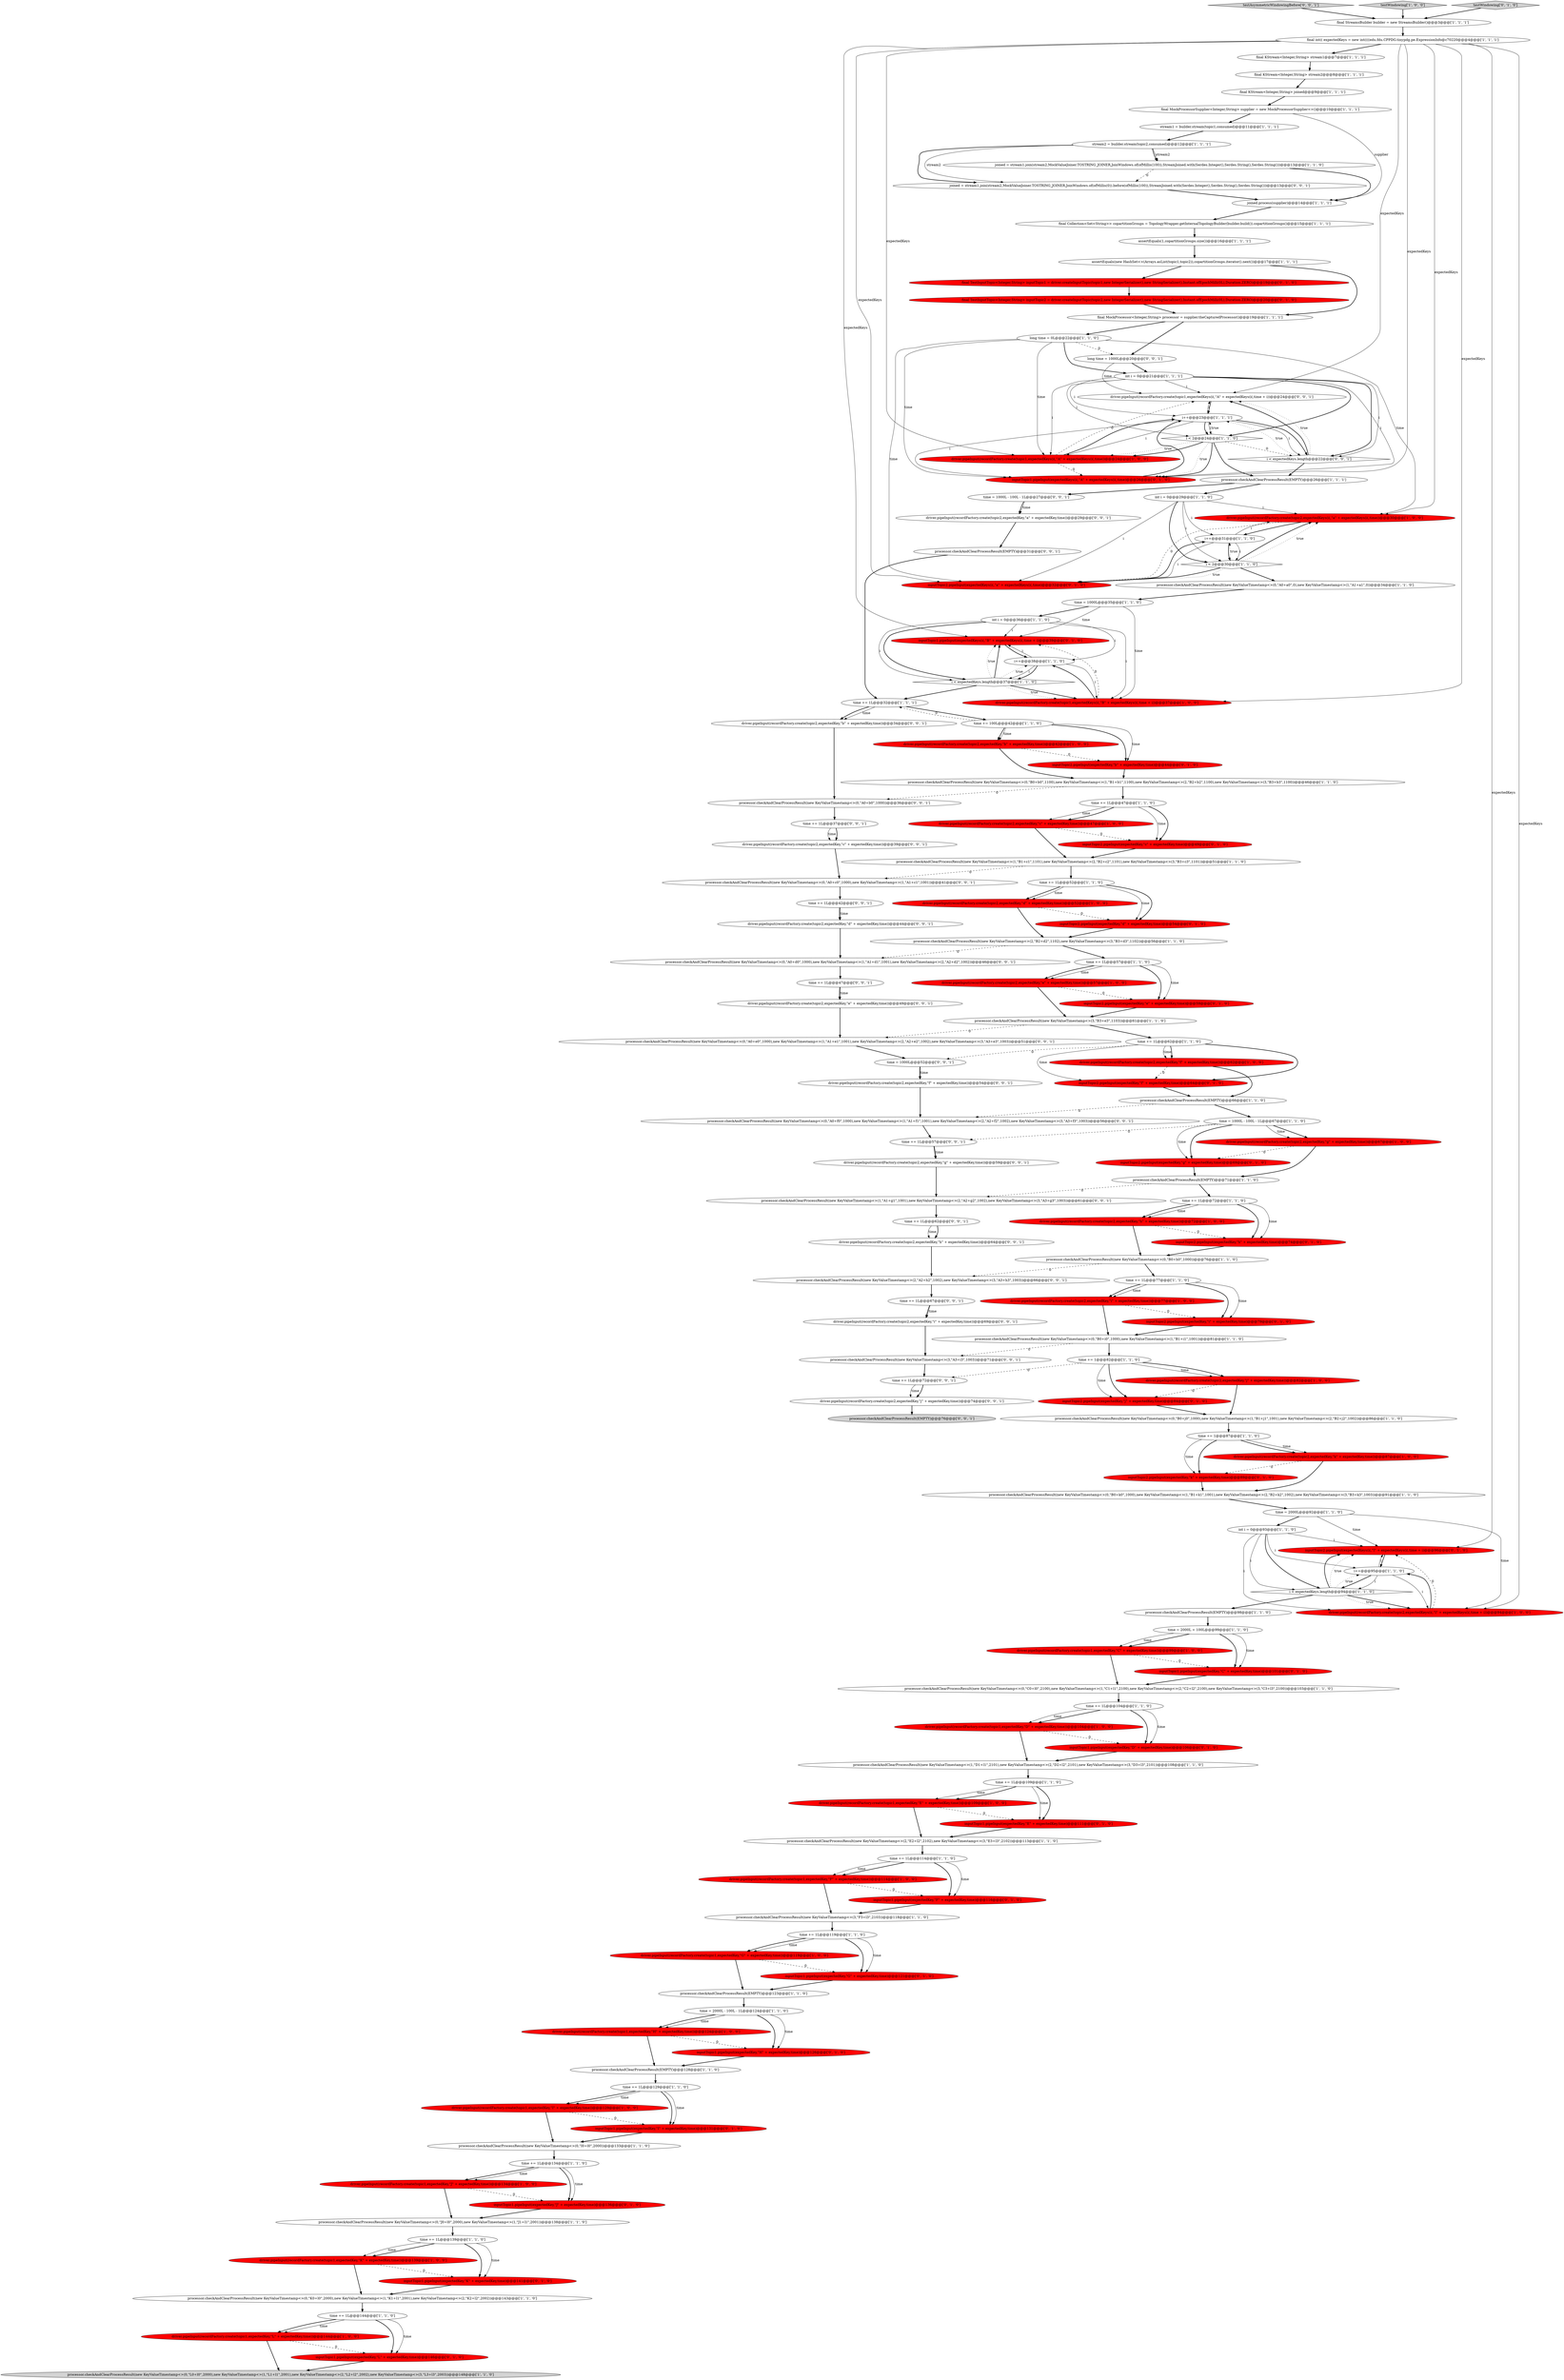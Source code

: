 digraph {
148 [style = filled, label = "processor.checkAndClearProcessResult(new KeyValueTimestamp<>(0,\"A0+e0\",1000),new KeyValueTimestamp<>(1,\"A1+e1\",1001),new KeyValueTimestamp<>(2,\"A2+e2\",1002),new KeyValueTimestamp<>(3,\"A3+e3\",1003))@@@51@@@['0', '0', '1']", fillcolor = white, shape = ellipse image = "AAA0AAABBB3BBB"];
50 [style = filled, label = "processor.checkAndClearProcessResult(new KeyValueTimestamp<>(0,\"C0+l0\",2100),new KeyValueTimestamp<>(1,\"C1+l1\",2100),new KeyValueTimestamp<>(2,\"C2+l2\",2100),new KeyValueTimestamp<>(3,\"C3+l3\",2100))@@@103@@@['1', '1', '0']", fillcolor = white, shape = ellipse image = "AAA0AAABBB1BBB"];
37 [style = filled, label = "driver.pipeInput(recordFactory.create(topic2,expectedKey,\"h\" + expectedKey,time))@@@72@@@['1', '0', '0']", fillcolor = red, shape = ellipse image = "AAA1AAABBB1BBB"];
54 [style = filled, label = "time = 2000L@@@92@@@['1', '1', '0']", fillcolor = white, shape = ellipse image = "AAA0AAABBB1BBB"];
91 [style = filled, label = "time += 1@@@82@@@['1', '1', '0']", fillcolor = white, shape = ellipse image = "AAA0AAABBB1BBB"];
138 [style = filled, label = "driver.pipeInput(recordFactory.create(topic2,expectedKey,\"j\" + expectedKey,time))@@@74@@@['0', '0', '1']", fillcolor = white, shape = ellipse image = "AAA0AAABBB3BBB"];
78 [style = filled, label = "time += 1L@@@104@@@['1', '1', '0']", fillcolor = white, shape = ellipse image = "AAA0AAABBB1BBB"];
81 [style = filled, label = "processor.checkAndClearProcessResult(new KeyValueTimestamp<>(2,\"B2+d2\",1102),new KeyValueTimestamp<>(3,\"B3+d3\",1102))@@@56@@@['1', '1', '0']", fillcolor = white, shape = ellipse image = "AAA0AAABBB1BBB"];
67 [style = filled, label = "driver.pipeInput(recordFactory.create(topic2,expectedKey,\"e\" + expectedKey,time))@@@57@@@['1', '0', '0']", fillcolor = red, shape = ellipse image = "AAA1AAABBB1BBB"];
61 [style = filled, label = "processor.checkAndClearProcessResult(new KeyValueTimestamp<>(0,\"J0+l0\",2000),new KeyValueTimestamp<>(1,\"J1+l1\",2001))@@@138@@@['1', '1', '0']", fillcolor = white, shape = ellipse image = "AAA0AAABBB1BBB"];
62 [style = filled, label = "assertEquals(1,copartitionGroups.size())@@@16@@@['1', '1', '1']", fillcolor = white, shape = ellipse image = "AAA0AAABBB1BBB"];
69 [style = filled, label = "driver.pipeInput(recordFactory.create(topic2,expectedKey,\"i\" + expectedKey,time))@@@77@@@['1', '0', '0']", fillcolor = red, shape = ellipse image = "AAA1AAABBB1BBB"];
8 [style = filled, label = "time += 1L@@@139@@@['1', '1', '0']", fillcolor = white, shape = ellipse image = "AAA0AAABBB1BBB"];
25 [style = filled, label = "int i = 0@@@29@@@['1', '1', '0']", fillcolor = white, shape = ellipse image = "AAA0AAABBB1BBB"];
13 [style = filled, label = "driver.pipeInput(recordFactory.create(topic2,expectedKeys(i(,\"a\" + expectedKeys(i(,time))@@@30@@@['1', '0', '0']", fillcolor = red, shape = ellipse image = "AAA1AAABBB1BBB"];
140 [style = filled, label = "processor.checkAndClearProcessResult(new KeyValueTimestamp<>(0,\"A0+b0\",1000))@@@36@@@['0', '0', '1']", fillcolor = white, shape = ellipse image = "AAA0AAABBB3BBB"];
123 [style = filled, label = "inputTopic1.pipeInput(expectedKey,\"E\" + expectedKey,time)@@@111@@@['0', '1', '0']", fillcolor = red, shape = ellipse image = "AAA1AAABBB2BBB"];
94 [style = filled, label = "processor.checkAndClearProcessResult(EMPTY)@@@123@@@['1', '1', '0']", fillcolor = white, shape = ellipse image = "AAA0AAABBB1BBB"];
86 [style = filled, label = "processor.checkAndClearProcessResult(new KeyValueTimestamp<>(2,\"E2+l2\",2102),new KeyValueTimestamp<>(3,\"E3+l3\",2102))@@@113@@@['1', '1', '0']", fillcolor = white, shape = ellipse image = "AAA0AAABBB1BBB"];
12 [style = filled, label = "processor.checkAndClearProcessResult(new KeyValueTimestamp<>(0,\"L0+l0\",2000),new KeyValueTimestamp<>(1,\"L1+l1\",2001),new KeyValueTimestamp<>(2,\"L2+l2\",2002),new KeyValueTimestamp<>(3,\"L3+l3\",2003))@@@148@@@['1', '1', '0']", fillcolor = lightgray, shape = ellipse image = "AAA0AAABBB1BBB"];
15 [style = filled, label = "final MockProcessorSupplier<Integer,String> supplier = new MockProcessorSupplier<>()@@@10@@@['1', '1', '1']", fillcolor = white, shape = ellipse image = "AAA0AAABBB1BBB"];
73 [style = filled, label = "final MockProcessor<Integer,String> processor = supplier.theCapturedProcessor()@@@19@@@['1', '1', '1']", fillcolor = white, shape = ellipse image = "AAA0AAABBB1BBB"];
39 [style = filled, label = "driver.pipeInput(recordFactory.create(topic1,expectedKey,\"K\" + expectedKey,time))@@@139@@@['1', '0', '0']", fillcolor = red, shape = ellipse image = "AAA1AAABBB1BBB"];
158 [style = filled, label = "processor.checkAndClearProcessResult(EMPTY)@@@31@@@['0', '0', '1']", fillcolor = white, shape = ellipse image = "AAA0AAABBB3BBB"];
139 [style = filled, label = "testAsymmetricWindowingBefore['0', '0', '1']", fillcolor = lightgray, shape = diamond image = "AAA0AAABBB3BBB"];
0 [style = filled, label = "driver.pipeInput(recordFactory.create(topic1,expectedKey,\"L\" + expectedKey,time))@@@144@@@['1', '0', '0']", fillcolor = red, shape = ellipse image = "AAA1AAABBB1BBB"];
147 [style = filled, label = "processor.checkAndClearProcessResult(new KeyValueTimestamp<>(1,\"A1+g1\",1001),new KeyValueTimestamp<>(2,\"A2+g2\",1002),new KeyValueTimestamp<>(3,\"A3+g3\",1003))@@@61@@@['0', '0', '1']", fillcolor = white, shape = ellipse image = "AAA0AAABBB3BBB"];
28 [style = filled, label = "i++@@@31@@@['1', '1', '0']", fillcolor = white, shape = ellipse image = "AAA0AAABBB1BBB"];
105 [style = filled, label = "inputTopic2.pipeInput(expectedKey,\"b\" + expectedKey,time)@@@44@@@['0', '1', '0']", fillcolor = red, shape = ellipse image = "AAA1AAABBB2BBB"];
112 [style = filled, label = "inputTopic2.pipeInput(expectedKey,\"j\" + expectedKey,time)@@@84@@@['0', '1', '0']", fillcolor = red, shape = ellipse image = "AAA1AAABBB2BBB"];
129 [style = filled, label = "driver.pipeInput(recordFactory.create(topic1,expectedKeys(i(,\"A\" + expectedKeys(i(,time + i))@@@24@@@['0', '0', '1']", fillcolor = white, shape = ellipse image = "AAA0AAABBB3BBB"];
145 [style = filled, label = "processor.checkAndClearProcessResult(new KeyValueTimestamp<>(0,\"A0+d0\",1000),new KeyValueTimestamp<>(1,\"A1+d1\",1001),new KeyValueTimestamp<>(2,\"A2+d2\",1002))@@@46@@@['0', '0', '1']", fillcolor = white, shape = ellipse image = "AAA0AAABBB3BBB"];
71 [style = filled, label = "time += 1L@@@129@@@['1', '1', '0']", fillcolor = white, shape = ellipse image = "AAA0AAABBB1BBB"];
10 [style = filled, label = "driver.pipeInput(recordFactory.create(topic1,expectedKey,\"E\" + expectedKey,time))@@@109@@@['1', '0', '0']", fillcolor = red, shape = ellipse image = "AAA1AAABBB1BBB"];
88 [style = filled, label = "time += 1L@@@114@@@['1', '1', '0']", fillcolor = white, shape = ellipse image = "AAA0AAABBB1BBB"];
107 [style = filled, label = "inputTopic2.pipeInput(expectedKeys(i(,\"l\" + expectedKeys(i(,time + i)@@@96@@@['0', '1', '0']", fillcolor = red, shape = ellipse image = "AAA1AAABBB2BBB"];
23 [style = filled, label = "driver.pipeInput(recordFactory.create(topic1,expectedKey,\"G\" + expectedKey,time))@@@119@@@['1', '0', '0']", fillcolor = red, shape = ellipse image = "AAA1AAABBB1BBB"];
3 [style = filled, label = "processor.checkAndClearProcessResult(new KeyValueTimestamp<>(3,\"F3+l3\",2103))@@@118@@@['1', '1', '0']", fillcolor = white, shape = ellipse image = "AAA0AAABBB1BBB"];
154 [style = filled, label = "processor.checkAndClearProcessResult(EMPTY)@@@76@@@['0', '0', '1']", fillcolor = lightgray, shape = ellipse image = "AAA0AAABBB3BBB"];
31 [style = filled, label = "processor.checkAndClearProcessResult(new KeyValueTimestamp<>(1,\"B1+c1\",1101),new KeyValueTimestamp<>(2,\"B2+c2\",1101),new KeyValueTimestamp<>(3,\"B3+c3\",1101))@@@51@@@['1', '1', '0']", fillcolor = white, shape = ellipse image = "AAA0AAABBB1BBB"];
108 [style = filled, label = "inputTopic1.pipeInput(expectedKeys(i(,\"A\" + expectedKeys(i(,time)@@@26@@@['0', '1', '0']", fillcolor = red, shape = ellipse image = "AAA1AAABBB2BBB"];
30 [style = filled, label = "driver.pipeInput(recordFactory.create(topic1,expectedKey,\"H\" + expectedKey,time))@@@124@@@['1', '0', '0']", fillcolor = red, shape = ellipse image = "AAA1AAABBB1BBB"];
117 [style = filled, label = "inputTopic2.pipeInput(expectedKey,\"e\" + expectedKey,time)@@@59@@@['0', '1', '0']", fillcolor = red, shape = ellipse image = "AAA1AAABBB2BBB"];
21 [style = filled, label = "time += 1L@@@144@@@['1', '1', '0']", fillcolor = white, shape = ellipse image = "AAA0AAABBB1BBB"];
104 [style = filled, label = "final TestInputTopic<Integer,String> inputTopic1 = driver.createInputTopic(topic1,new IntegerSerializer(),new StringSerializer(),Instant.ofEpochMilli(0L),Duration.ZERO)@@@19@@@['0', '1', '0']", fillcolor = red, shape = ellipse image = "AAA1AAABBB2BBB"];
156 [style = filled, label = "time += 1L@@@57@@@['0', '0', '1']", fillcolor = white, shape = ellipse image = "AAA0AAABBB3BBB"];
101 [style = filled, label = "inputTopic2.pipeInput(expectedKey,\"c\" + expectedKey,time)@@@49@@@['0', '1', '0']", fillcolor = red, shape = ellipse image = "AAA1AAABBB2BBB"];
98 [style = filled, label = "inputTopic2.pipeInput(expectedKey,\"d\" + expectedKey,time)@@@54@@@['0', '1', '0']", fillcolor = red, shape = ellipse image = "AAA1AAABBB2BBB"];
150 [style = filled, label = "driver.pipeInput(recordFactory.create(topic2,expectedKey,\"f\" + expectedKey,time))@@@54@@@['0', '0', '1']", fillcolor = white, shape = ellipse image = "AAA0AAABBB3BBB"];
46 [style = filled, label = "time += 1L@@@77@@@['1', '1', '0']", fillcolor = white, shape = ellipse image = "AAA0AAABBB1BBB"];
146 [style = filled, label = "i < expectedKeys.length@@@22@@@['0', '0', '1']", fillcolor = white, shape = diamond image = "AAA0AAABBB3BBB"];
42 [style = filled, label = "driver.pipeInput(recordFactory.create(topic2,expectedKey,\"f\" + expectedKey,time))@@@62@@@['1', '0', '0']", fillcolor = red, shape = ellipse image = "AAA1AAABBB1BBB"];
80 [style = filled, label = "joined = stream1.join(stream2,MockValueJoiner.TOSTRING_JOINER,JoinWindows.of(ofMillis(100)),StreamJoined.with(Serdes.Integer(),Serdes.String(),Serdes.String()))@@@13@@@['1', '1', '0']", fillcolor = white, shape = ellipse image = "AAA0AAABBB1BBB"];
92 [style = filled, label = "time += 1L@@@119@@@['1', '1', '0']", fillcolor = white, shape = ellipse image = "AAA0AAABBB1BBB"];
155 [style = filled, label = "driver.pipeInput(recordFactory.create(topic2,expectedKey,\"d\" + expectedKey,time))@@@44@@@['0', '0', '1']", fillcolor = white, shape = ellipse image = "AAA0AAABBB3BBB"];
48 [style = filled, label = "driver.pipeInput(recordFactory.create(topic1,expectedKey,\"F\" + expectedKey,time))@@@114@@@['1', '0', '0']", fillcolor = red, shape = ellipse image = "AAA1AAABBB1BBB"];
20 [style = filled, label = "processor.checkAndClearProcessResult(EMPTY)@@@26@@@['1', '1', '1']", fillcolor = white, shape = ellipse image = "AAA0AAABBB1BBB"];
41 [style = filled, label = "stream2 = builder.stream(topic2,consumed)@@@12@@@['1', '1', '1']", fillcolor = white, shape = ellipse image = "AAA0AAABBB1BBB"];
113 [style = filled, label = "inputTopic2.pipeInput(expectedKeys(i(,\"a\" + expectedKeys(i(,time)@@@32@@@['0', '1', '0']", fillcolor = red, shape = ellipse image = "AAA1AAABBB2BBB"];
84 [style = filled, label = "time += 1L@@@109@@@['1', '1', '0']", fillcolor = white, shape = ellipse image = "AAA0AAABBB1BBB"];
59 [style = filled, label = "testWindowing['1', '0', '0']", fillcolor = lightgray, shape = diamond image = "AAA0AAABBB1BBB"];
74 [style = filled, label = "driver.pipeInput(recordFactory.create(topic1,expectedKeys(i(,\"A\" + expectedKeys(i(,time))@@@24@@@['1', '0', '0']", fillcolor = red, shape = ellipse image = "AAA1AAABBB1BBB"];
77 [style = filled, label = "processor.checkAndClearProcessResult(new KeyValueTimestamp<>(0,\"B0+b0\",1100),new KeyValueTimestamp<>(1,\"B1+b1\",1100),new KeyValueTimestamp<>(2,\"B2+b2\",1100),new KeyValueTimestamp<>(3,\"B3+b3\",1100))@@@46@@@['1', '1', '0']", fillcolor = white, shape = ellipse image = "AAA0AAABBB1BBB"];
128 [style = filled, label = "time = 1000L@@@52@@@['0', '0', '1']", fillcolor = white, shape = ellipse image = "AAA0AAABBB3BBB"];
43 [style = filled, label = "processor.checkAndClearProcessResult(new KeyValueTimestamp<>(0,\"B0+h0\",1000))@@@76@@@['1', '1', '0']", fillcolor = white, shape = ellipse image = "AAA0AAABBB1BBB"];
103 [style = filled, label = "inputTopic2.pipeInput(expectedKey,\"h\" + expectedKey,time)@@@74@@@['0', '1', '0']", fillcolor = red, shape = ellipse image = "AAA1AAABBB2BBB"];
27 [style = filled, label = "int i = 0@@@21@@@['1', '1', '1']", fillcolor = white, shape = ellipse image = "AAA0AAABBB1BBB"];
151 [style = filled, label = "driver.pipeInput(recordFactory.create(topic2,expectedKey,\"h\" + expectedKey,time))@@@64@@@['0', '0', '1']", fillcolor = white, shape = ellipse image = "AAA0AAABBB3BBB"];
90 [style = filled, label = "int i = 0@@@36@@@['1', '1', '0']", fillcolor = white, shape = ellipse image = "AAA0AAABBB1BBB"];
72 [style = filled, label = "driver.pipeInput(recordFactory.create(topic1,expectedKey,\"C\" + expectedKey,time))@@@99@@@['1', '0', '0']", fillcolor = red, shape = ellipse image = "AAA1AAABBB1BBB"];
96 [style = filled, label = "final Collection<Set<String>> copartitionGroups = TopologyWrapper.getInternalTopologyBuilder(builder.build()).copartitionGroups()@@@15@@@['1', '1', '1']", fillcolor = white, shape = ellipse image = "AAA0AAABBB1BBB"];
119 [style = filled, label = "inputTopic1.pipeInput(expectedKey,\"I\" + expectedKey,time)@@@131@@@['0', '1', '0']", fillcolor = red, shape = ellipse image = "AAA1AAABBB2BBB"];
40 [style = filled, label = "assertEquals(new HashSet<>(Arrays.asList(topic1,topic2)),copartitionGroups.iterator().next())@@@17@@@['1', '1', '1']", fillcolor = white, shape = ellipse image = "AAA0AAABBB1BBB"];
76 [style = filled, label = "time += 100L@@@42@@@['1', '1', '0']", fillcolor = white, shape = ellipse image = "AAA0AAABBB1BBB"];
85 [style = filled, label = "driver.pipeInput(recordFactory.create(topic1,expectedKey,\"I\" + expectedKey,time))@@@129@@@['1', '0', '0']", fillcolor = red, shape = ellipse image = "AAA1AAABBB1BBB"];
127 [style = filled, label = "processor.checkAndClearProcessResult(new KeyValueTimestamp<>(0,\"A0+c0\",1000),new KeyValueTimestamp<>(1,\"A1+c1\",1001))@@@41@@@['0', '0', '1']", fillcolor = white, shape = ellipse image = "AAA0AAABBB3BBB"];
102 [style = filled, label = "inputTopic1.pipeInput(expectedKeys(i(,\"B\" + expectedKeys(i(,time + i)@@@39@@@['0', '1', '0']", fillcolor = red, shape = ellipse image = "AAA1AAABBB2BBB"];
49 [style = filled, label = "driver.pipeInput(recordFactory.create(topic2,expectedKey,\"k\" + expectedKey,time))@@@87@@@['1', '0', '0']", fillcolor = red, shape = ellipse image = "AAA1AAABBB1BBB"];
33 [style = filled, label = "time = 1000L@@@35@@@['1', '1', '0']", fillcolor = white, shape = ellipse image = "AAA0AAABBB1BBB"];
124 [style = filled, label = "testWindowing['0', '1', '0']", fillcolor = lightgray, shape = diamond image = "AAA0AAABBB2BBB"];
60 [style = filled, label = "time += 1L@@@32@@@['1', '1', '1']", fillcolor = white, shape = ellipse image = "AAA0AAABBB1BBB"];
6 [style = filled, label = "i < 2@@@24@@@['1', '1', '0']", fillcolor = white, shape = diamond image = "AAA0AAABBB1BBB"];
56 [style = filled, label = "driver.pipeInput(recordFactory.create(topic1,expectedKeys(i(,\"B\" + expectedKeys(i(,time + i))@@@37@@@['1', '0', '0']", fillcolor = red, shape = ellipse image = "AAA1AAABBB1BBB"];
58 [style = filled, label = "driver.pipeInput(recordFactory.create(topic2,expectedKey,\"c\" + expectedKey,time))@@@47@@@['1', '0', '0']", fillcolor = red, shape = ellipse image = "AAA1AAABBB1BBB"];
19 [style = filled, label = "i++@@@38@@@['1', '1', '0']", fillcolor = white, shape = ellipse image = "AAA0AAABBB1BBB"];
137 [style = filled, label = "processor.checkAndClearProcessResult(new KeyValueTimestamp<>(2,\"A2+h2\",1002),new KeyValueTimestamp<>(3,\"A3+h3\",1003))@@@66@@@['0', '0', '1']", fillcolor = white, shape = ellipse image = "AAA0AAABBB3BBB"];
29 [style = filled, label = "final KStream<Integer,String> stream1@@@7@@@['1', '1', '1']", fillcolor = white, shape = ellipse image = "AAA0AAABBB1BBB"];
97 [style = filled, label = "long time = 0L@@@22@@@['1', '1', '0']", fillcolor = white, shape = ellipse image = "AAA0AAABBB1BBB"];
75 [style = filled, label = "i < expectedKeys.length@@@94@@@['1', '1', '0']", fillcolor = white, shape = diamond image = "AAA0AAABBB1BBB"];
142 [style = filled, label = "time += 1L@@@42@@@['0', '0', '1']", fillcolor = white, shape = ellipse image = "AAA0AAABBB3BBB"];
64 [style = filled, label = "joined.process(supplier)@@@14@@@['1', '1', '1']", fillcolor = white, shape = ellipse image = "AAA0AAABBB1BBB"];
130 [style = filled, label = "time = 1000L - 100L - 1L@@@27@@@['0', '0', '1']", fillcolor = white, shape = ellipse image = "AAA0AAABBB3BBB"];
35 [style = filled, label = "time += 1L@@@52@@@['1', '1', '0']", fillcolor = white, shape = ellipse image = "AAA0AAABBB1BBB"];
121 [style = filled, label = "inputTopic2.pipeInput(expectedKey,\"i\" + expectedKey,time)@@@79@@@['0', '1', '0']", fillcolor = red, shape = ellipse image = "AAA1AAABBB2BBB"];
57 [style = filled, label = "processor.checkAndClearProcessResult(EMPTY)@@@98@@@['1', '1', '0']", fillcolor = white, shape = ellipse image = "AAA0AAABBB1BBB"];
99 [style = filled, label = "final TestInputTopic<Integer,String> inputTopic2 = driver.createInputTopic(topic2,new IntegerSerializer(),new StringSerializer(),Instant.ofEpochMilli(0L),Duration.ZERO)@@@20@@@['0', '1', '0']", fillcolor = red, shape = ellipse image = "AAA1AAABBB2BBB"];
14 [style = filled, label = "processor.checkAndClearProcessResult(new KeyValueTimestamp<>(0,\"B0+i0\",1000),new KeyValueTimestamp<>(1,\"B1+i1\",1001))@@@81@@@['1', '1', '0']", fillcolor = white, shape = ellipse image = "AAA0AAABBB1BBB"];
126 [style = filled, label = "driver.pipeInput(recordFactory.create(topic2,expectedKey,\"c\" + expectedKey,time))@@@39@@@['0', '0', '1']", fillcolor = white, shape = ellipse image = "AAA0AAABBB3BBB"];
89 [style = filled, label = "final KStream<Integer,String> joined@@@9@@@['1', '1', '1']", fillcolor = white, shape = ellipse image = "AAA0AAABBB1BBB"];
16 [style = filled, label = "driver.pipeInput(recordFactory.create(topic1,expectedKey,\"D\" + expectedKey,time))@@@104@@@['1', '0', '0']", fillcolor = red, shape = ellipse image = "AAA1AAABBB1BBB"];
18 [style = filled, label = "processor.checkAndClearProcessResult(new KeyValueTimestamp<>(0,\"B0+k0\",1000),new KeyValueTimestamp<>(1,\"B1+k1\",1001),new KeyValueTimestamp<>(2,\"B2+k2\",1002),new KeyValueTimestamp<>(3,\"B3+k3\",1003))@@@91@@@['1', '1', '0']", fillcolor = white, shape = ellipse image = "AAA0AAABBB1BBB"];
135 [style = filled, label = "time += 1L@@@62@@@['0', '0', '1']", fillcolor = white, shape = ellipse image = "AAA0AAABBB3BBB"];
157 [style = filled, label = "processor.checkAndClearProcessResult(new KeyValueTimestamp<>(3,\"A3+i3\",1003))@@@71@@@['0', '0', '1']", fillcolor = white, shape = ellipse image = "AAA0AAABBB3BBB"];
134 [style = filled, label = "time += 1L@@@72@@@['0', '0', '1']", fillcolor = white, shape = ellipse image = "AAA0AAABBB3BBB"];
34 [style = filled, label = "int i = 0@@@93@@@['1', '1', '0']", fillcolor = white, shape = ellipse image = "AAA0AAABBB1BBB"];
47 [style = filled, label = "time = 2000L - 100L - 1L@@@124@@@['1', '1', '0']", fillcolor = white, shape = ellipse image = "AAA0AAABBB1BBB"];
53 [style = filled, label = "stream1 = builder.stream(topic1,consumed)@@@11@@@['1', '1', '1']", fillcolor = white, shape = ellipse image = "AAA0AAABBB1BBB"];
36 [style = filled, label = "time = 1000L - 100L - 1L@@@67@@@['1', '1', '0']", fillcolor = white, shape = ellipse image = "AAA0AAABBB1BBB"];
11 [style = filled, label = "processor.checkAndClearProcessResult(new KeyValueTimestamp<>(0,\"K0+l0\",2000),new KeyValueTimestamp<>(1,\"K1+l1\",2001),new KeyValueTimestamp<>(2,\"K2+l2\",2002))@@@143@@@['1', '1', '0']", fillcolor = white, shape = ellipse image = "AAA0AAABBB1BBB"];
2 [style = filled, label = "final KStream<Integer,String> stream2@@@8@@@['1', '1', '1']", fillcolor = white, shape = ellipse image = "AAA0AAABBB1BBB"];
32 [style = filled, label = "processor.checkAndClearProcessResult(EMPTY)@@@71@@@['1', '1', '0']", fillcolor = white, shape = ellipse image = "AAA0AAABBB1BBB"];
118 [style = filled, label = "inputTopic2.pipeInput(expectedKey,\"g\" + expectedKey,time)@@@69@@@['0', '1', '0']", fillcolor = red, shape = ellipse image = "AAA1AAABBB2BBB"];
133 [style = filled, label = "long time = 1000L@@@20@@@['0', '0', '1']", fillcolor = white, shape = ellipse image = "AAA0AAABBB3BBB"];
114 [style = filled, label = "inputTopic1.pipeInput(expectedKey,\"H\" + expectedKey,time)@@@126@@@['0', '1', '0']", fillcolor = red, shape = ellipse image = "AAA1AAABBB2BBB"];
44 [style = filled, label = "driver.pipeInput(recordFactory.create(topic2,expectedKey,\"b\" + expectedKey,time))@@@42@@@['1', '0', '0']", fillcolor = red, shape = ellipse image = "AAA1AAABBB1BBB"];
51 [style = filled, label = "processor.checkAndClearProcessResult(EMPTY)@@@66@@@['1', '1', '0']", fillcolor = white, shape = ellipse image = "AAA0AAABBB1BBB"];
136 [style = filled, label = "joined = stream1.join(stream2,MockValueJoiner.TOSTRING_JOINER,JoinWindows.of(ofMillis(0)).before(ofMillis(100)),StreamJoined.with(Serdes.Integer(),Serdes.String(),Serdes.String()))@@@13@@@['0', '0', '1']", fillcolor = white, shape = ellipse image = "AAA0AAABBB3BBB"];
68 [style = filled, label = "i < 2@@@30@@@['1', '1', '0']", fillcolor = white, shape = diamond image = "AAA0AAABBB1BBB"];
4 [style = filled, label = "processor.checkAndClearProcessResult(EMPTY)@@@128@@@['1', '1', '0']", fillcolor = white, shape = ellipse image = "AAA0AAABBB1BBB"];
153 [style = filled, label = "time += 1L@@@37@@@['0', '0', '1']", fillcolor = white, shape = ellipse image = "AAA0AAABBB3BBB"];
120 [style = filled, label = "inputTopic1.pipeInput(expectedKey,\"F\" + expectedKey,time)@@@116@@@['0', '1', '0']", fillcolor = red, shape = ellipse image = "AAA1AAABBB2BBB"];
152 [style = filled, label = "driver.pipeInput(recordFactory.create(topic2,expectedKey,\"i\" + expectedKey,time))@@@69@@@['0', '0', '1']", fillcolor = white, shape = ellipse image = "AAA0AAABBB3BBB"];
38 [style = filled, label = "processor.checkAndClearProcessResult(new KeyValueTimestamp<>(0,\"A0+a0\",0),new KeyValueTimestamp<>(1,\"A1+a1\",0))@@@34@@@['1', '1', '0']", fillcolor = white, shape = ellipse image = "AAA0AAABBB1BBB"];
115 [style = filled, label = "inputTopic1.pipeInput(expectedKey,\"J\" + expectedKey,time)@@@136@@@['0', '1', '0']", fillcolor = red, shape = ellipse image = "AAA1AAABBB2BBB"];
116 [style = filled, label = "inputTopic1.pipeInput(expectedKey,\"C\" + expectedKey,time)@@@101@@@['0', '1', '0']", fillcolor = red, shape = ellipse image = "AAA1AAABBB2BBB"];
52 [style = filled, label = "driver.pipeInput(recordFactory.create(topic2,expectedKey,\"j\" + expectedKey,time))@@@82@@@['1', '0', '0']", fillcolor = red, shape = ellipse image = "AAA1AAABBB1BBB"];
82 [style = filled, label = "i++@@@95@@@['1', '1', '0']", fillcolor = white, shape = ellipse image = "AAA0AAABBB1BBB"];
132 [style = filled, label = "driver.pipeInput(recordFactory.create(topic2,expectedKey,\"a\" + expectedKey,time))@@@29@@@['0', '0', '1']", fillcolor = white, shape = ellipse image = "AAA0AAABBB3BBB"];
100 [style = filled, label = "inputTopic1.pipeInput(expectedKey,\"G\" + expectedKey,time)@@@121@@@['0', '1', '0']", fillcolor = red, shape = ellipse image = "AAA1AAABBB2BBB"];
26 [style = filled, label = "time += 1@@@87@@@['1', '1', '0']", fillcolor = white, shape = ellipse image = "AAA0AAABBB1BBB"];
95 [style = filled, label = "driver.pipeInput(recordFactory.create(topic2,expectedKey,\"g\" + expectedKey,time))@@@67@@@['1', '0', '0']", fillcolor = red, shape = ellipse image = "AAA1AAABBB1BBB"];
65 [style = filled, label = "time = 2000L + 100L@@@99@@@['1', '1', '0']", fillcolor = white, shape = ellipse image = "AAA0AAABBB1BBB"];
66 [style = filled, label = "time += 1L@@@134@@@['1', '1', '0']", fillcolor = white, shape = ellipse image = "AAA0AAABBB1BBB"];
106 [style = filled, label = "inputTopic1.pipeInput(expectedKey,\"K\" + expectedKey,time)@@@141@@@['0', '1', '0']", fillcolor = red, shape = ellipse image = "AAA1AAABBB2BBB"];
125 [style = filled, label = "driver.pipeInput(recordFactory.create(topic2,expectedKey,\"b\" + expectedKey,time))@@@34@@@['0', '0', '1']", fillcolor = white, shape = ellipse image = "AAA0AAABBB3BBB"];
22 [style = filled, label = "processor.checkAndClearProcessResult(new KeyValueTimestamp<>(0,\"I0+l0\",2000))@@@133@@@['1', '1', '0']", fillcolor = white, shape = ellipse image = "AAA0AAABBB1BBB"];
122 [style = filled, label = "inputTopic1.pipeInput(expectedKey,\"D\" + expectedKey,time)@@@106@@@['0', '1', '0']", fillcolor = red, shape = ellipse image = "AAA1AAABBB2BBB"];
7 [style = filled, label = "processor.checkAndClearProcessResult(new KeyValueTimestamp<>(3,\"B3+e3\",1103))@@@61@@@['1', '1', '0']", fillcolor = white, shape = ellipse image = "AAA0AAABBB1BBB"];
109 [style = filled, label = "inputTopic2.pipeInput(expectedKey,\"k\" + expectedKey,time)@@@89@@@['0', '1', '0']", fillcolor = red, shape = ellipse image = "AAA1AAABBB2BBB"];
79 [style = filled, label = "final int(( expectedKeys = new int((((edu.fdu.CPPDG.tinypdg.pe.ExpressionInfo@c70220@@@4@@@['1', '1', '1']", fillcolor = white, shape = ellipse image = "AAA0AAABBB1BBB"];
149 [style = filled, label = "time += 1L@@@47@@@['0', '0', '1']", fillcolor = white, shape = ellipse image = "AAA0AAABBB3BBB"];
141 [style = filled, label = "driver.pipeInput(recordFactory.create(topic2,expectedKey,\"e\" + expectedKey,time))@@@49@@@['0', '0', '1']", fillcolor = white, shape = ellipse image = "AAA0AAABBB3BBB"];
83 [style = filled, label = "i++@@@23@@@['1', '1', '1']", fillcolor = white, shape = ellipse image = "AAA0AAABBB1BBB"];
70 [style = filled, label = "driver.pipeInput(recordFactory.create(topic1,expectedKey,\"J\" + expectedKey,time))@@@134@@@['1', '0', '0']", fillcolor = red, shape = ellipse image = "AAA1AAABBB1BBB"];
63 [style = filled, label = "time += 1L@@@47@@@['1', '1', '0']", fillcolor = white, shape = ellipse image = "AAA0AAABBB1BBB"];
45 [style = filled, label = "final StreamsBuilder builder = new StreamsBuilder()@@@3@@@['1', '1', '1']", fillcolor = white, shape = ellipse image = "AAA0AAABBB1BBB"];
5 [style = filled, label = "driver.pipeInput(recordFactory.create(topic2,expectedKeys(i(,\"l\" + expectedKeys(i(,time + i))@@@94@@@['1', '0', '0']", fillcolor = red, shape = ellipse image = "AAA1AAABBB1BBB"];
93 [style = filled, label = "time += 1L@@@62@@@['1', '1', '0']", fillcolor = white, shape = ellipse image = "AAA0AAABBB1BBB"];
111 [style = filled, label = "inputTopic2.pipeInput(expectedKey,\"f\" + expectedKey,time)@@@64@@@['0', '1', '0']", fillcolor = red, shape = ellipse image = "AAA1AAABBB2BBB"];
131 [style = filled, label = "time += 1L@@@67@@@['0', '0', '1']", fillcolor = white, shape = ellipse image = "AAA0AAABBB3BBB"];
24 [style = filled, label = "processor.checkAndClearProcessResult(new KeyValueTimestamp<>(0,\"B0+j0\",1000),new KeyValueTimestamp<>(1,\"B1+j1\",1001),new KeyValueTimestamp<>(2,\"B2+j2\",1002))@@@86@@@['1', '1', '0']", fillcolor = white, shape = ellipse image = "AAA0AAABBB1BBB"];
87 [style = filled, label = "time += 1L@@@57@@@['1', '1', '0']", fillcolor = white, shape = ellipse image = "AAA0AAABBB1BBB"];
1 [style = filled, label = "driver.pipeInput(recordFactory.create(topic2,expectedKey,\"d\" + expectedKey,time))@@@52@@@['1', '0', '0']", fillcolor = red, shape = ellipse image = "AAA1AAABBB1BBB"];
144 [style = filled, label = "driver.pipeInput(recordFactory.create(topic2,expectedKey,\"g\" + expectedKey,time))@@@59@@@['0', '0', '1']", fillcolor = white, shape = ellipse image = "AAA0AAABBB3BBB"];
110 [style = filled, label = "inputTopic1.pipeInput(expectedKey,\"L\" + expectedKey,time)@@@146@@@['0', '1', '0']", fillcolor = red, shape = ellipse image = "AAA1AAABBB2BBB"];
17 [style = filled, label = "time += 1L@@@72@@@['1', '1', '0']", fillcolor = white, shape = ellipse image = "AAA0AAABBB1BBB"];
143 [style = filled, label = "processor.checkAndClearProcessResult(new KeyValueTimestamp<>(0,\"A0+f0\",1000),new KeyValueTimestamp<>(1,\"A1+f1\",1001),new KeyValueTimestamp<>(2,\"A2+f2\",1002),new KeyValueTimestamp<>(3,\"A3+f3\",1003))@@@56@@@['0', '0', '1']", fillcolor = white, shape = ellipse image = "AAA0AAABBB3BBB"];
9 [style = filled, label = "processor.checkAndClearProcessResult(new KeyValueTimestamp<>(1,\"D1+l1\",2101),new KeyValueTimestamp<>(2,\"D2+l2\",2101),new KeyValueTimestamp<>(3,\"D3+l3\",2101))@@@108@@@['1', '1', '0']", fillcolor = white, shape = ellipse image = "AAA0AAABBB1BBB"];
55 [style = filled, label = "i < expectedKeys.length@@@37@@@['1', '1', '0']", fillcolor = white, shape = diamond image = "AAA0AAABBB1BBB"];
55->19 [style = dotted, label="true"];
93->111 [style = solid, label="time"];
34->82 [style = solid, label="i"];
25->113 [style = solid, label="i"];
63->58 [style = solid, label="time"];
33->90 [style = bold, label=""];
147->135 [style = bold, label=""];
92->100 [style = solid, label="time"];
110->12 [style = bold, label=""];
52->24 [style = bold, label=""];
31->35 [style = bold, label=""];
83->6 [style = bold, label=""];
6->108 [style = bold, label=""];
53->41 [style = bold, label=""];
130->132 [style = solid, label="time"];
27->146 [style = bold, label=""];
56->102 [style = dashed, label="0"];
62->40 [style = bold, label=""];
8->39 [style = bold, label=""];
67->117 [style = dashed, label="0"];
55->60 [style = bold, label=""];
84->123 [style = solid, label="time"];
65->116 [style = solid, label="time"];
137->131 [style = bold, label=""];
156->144 [style = solid, label="time"];
146->20 [style = bold, label=""];
54->107 [style = solid, label="time"];
41->136 [style = bold, label=""];
77->140 [style = dashed, label="0"];
153->126 [style = bold, label=""];
2->89 [style = bold, label=""];
121->14 [style = bold, label=""];
83->129 [style = solid, label="i"];
135->151 [style = bold, label=""];
41->80 [style = solid, label="stream2"];
27->108 [style = solid, label="i"];
27->129 [style = solid, label="i"];
97->133 [style = dashed, label="0"];
157->134 [style = bold, label=""];
32->17 [style = bold, label=""];
70->61 [style = bold, label=""];
47->114 [style = solid, label="time"];
60->125 [style = solid, label="time"];
66->70 [style = bold, label=""];
33->56 [style = solid, label="time"];
93->42 [style = solid, label="time"];
0->12 [style = bold, label=""];
11->21 [style = bold, label=""];
79->5 [style = solid, label="expectedKeys"];
46->69 [style = solid, label="time"];
47->30 [style = solid, label="time"];
77->63 [style = bold, label=""];
75->107 [style = bold, label=""];
149->141 [style = solid, label="time"];
79->13 [style = solid, label="expectedKeys"];
139->45 [style = bold, label=""];
26->49 [style = solid, label="time"];
58->101 [style = dashed, label="0"];
42->51 [style = bold, label=""];
93->42 [style = bold, label=""];
34->75 [style = solid, label="i"];
28->68 [style = solid, label="i"];
100->94 [style = bold, label=""];
132->158 [style = bold, label=""];
35->1 [style = bold, label=""];
21->0 [style = solid, label="time"];
66->115 [style = bold, label=""];
19->102 [style = solid, label="i"];
106->11 [style = bold, label=""];
54->34 [style = bold, label=""];
79->102 [style = solid, label="expectedKeys"];
146->83 [style = dotted, label="true"];
17->103 [style = solid, label="time"];
35->1 [style = solid, label="time"];
60->76 [style = bold, label=""];
145->149 [style = bold, label=""];
143->156 [style = bold, label=""];
48->120 [style = dashed, label="0"];
68->38 [style = bold, label=""];
39->11 [style = bold, label=""];
88->120 [style = solid, label="time"];
82->75 [style = solid, label="i"];
63->58 [style = bold, label=""];
141->148 [style = bold, label=""];
107->82 [style = bold, label=""];
76->44 [style = bold, label=""];
68->13 [style = bold, label=""];
18->54 [style = bold, label=""];
34->5 [style = solid, label="i"];
81->145 [style = dashed, label="0"];
89->15 [style = bold, label=""];
19->55 [style = solid, label="i"];
73->97 [style = bold, label=""];
6->108 [style = dotted, label="true"];
48->3 [style = bold, label=""];
102->19 [style = bold, label=""];
79->129 [style = solid, label="expectedKeys"];
19->55 [style = bold, label=""];
3->92 [style = bold, label=""];
84->10 [style = solid, label="time"];
68->28 [style = dotted, label="true"];
74->129 [style = dashed, label="0"];
19->56 [style = solid, label="i"];
37->43 [style = bold, label=""];
29->2 [style = bold, label=""];
41->136 [style = solid, label="stream2"];
10->123 [style = dashed, label="0"];
28->113 [style = solid, label="i"];
126->127 [style = bold, label=""];
46->121 [style = solid, label="time"];
82->75 [style = bold, label=""];
6->146 [style = dashed, label="0"];
92->23 [style = solid, label="time"];
90->56 [style = solid, label="i"];
35->98 [style = solid, label="time"];
88->48 [style = bold, label=""];
79->29 [style = bold, label=""];
128->150 [style = solid, label="time"];
152->157 [style = bold, label=""];
4->71 [style = bold, label=""];
49->109 [style = dashed, label="0"];
0->110 [style = dashed, label="0"];
125->140 [style = bold, label=""];
151->137 [style = bold, label=""];
66->115 [style = solid, label="time"];
43->46 [style = bold, label=""];
72->50 [style = bold, label=""];
42->111 [style = dashed, label="0"];
71->119 [style = bold, label=""];
44->77 [style = bold, label=""];
79->113 [style = solid, label="expectedKeys"];
75->5 [style = bold, label=""];
70->115 [style = dashed, label="0"];
20->130 [style = bold, label=""];
49->18 [style = bold, label=""];
5->107 [style = dashed, label="0"];
97->113 [style = solid, label="time"];
57->65 [style = bold, label=""];
83->146 [style = solid, label="i"];
81->87 [style = bold, label=""];
112->24 [style = bold, label=""];
113->28 [style = bold, label=""];
1->98 [style = dashed, label="0"];
90->55 [style = bold, label=""];
156->144 [style = bold, label=""];
97->13 [style = solid, label="time"];
85->22 [style = bold, label=""];
25->68 [style = bold, label=""];
36->118 [style = solid, label="time"];
45->79 [style = bold, label=""];
83->108 [style = solid, label="i"];
153->126 [style = solid, label="time"];
27->6 [style = solid, label="i"];
118->32 [style = bold, label=""];
105->77 [style = bold, label=""];
28->68 [style = bold, label=""];
91->52 [style = solid, label="time"];
63->101 [style = solid, label="time"];
8->106 [style = solid, label="time"];
27->6 [style = bold, label=""];
131->152 [style = solid, label="time"];
109->18 [style = bold, label=""];
17->37 [style = solid, label="time"];
36->118 [style = bold, label=""];
50->78 [style = bold, label=""];
36->156 [style = dashed, label="0"];
91->134 [style = dashed, label="0"];
56->19 [style = bold, label=""];
44->105 [style = dashed, label="0"];
26->109 [style = solid, label="time"];
136->64 [style = bold, label=""];
25->13 [style = solid, label="i"];
72->116 [style = dashed, label="0"];
97->108 [style = solid, label="time"];
69->14 [style = bold, label=""];
87->67 [style = solid, label="time"];
33->102 [style = solid, label="time"];
74->83 [style = bold, label=""];
104->99 [style = bold, label=""];
149->141 [style = bold, label=""];
25->68 [style = solid, label="i"];
7->93 [style = bold, label=""];
27->146 [style = solid, label="i"];
155->145 [style = bold, label=""];
26->109 [style = bold, label=""];
8->39 [style = solid, label="time"];
60->125 [style = bold, label=""];
65->116 [style = bold, label=""];
46->121 [style = bold, label=""];
71->85 [style = bold, label=""];
39->106 [style = dashed, label="0"];
97->74 [style = solid, label="time"];
31->127 [style = dashed, label="0"];
25->28 [style = solid, label="i"];
71->119 [style = solid, label="time"];
83->146 [style = bold, label=""];
21->0 [style = bold, label=""];
83->6 [style = solid, label="i"];
10->86 [style = bold, label=""];
76->44 [style = solid, label="time"];
88->48 [style = solid, label="time"];
20->25 [style = bold, label=""];
14->157 [style = dashed, label="0"];
108->83 [style = bold, label=""];
69->121 [style = dashed, label="0"];
144->147 [style = bold, label=""];
65->72 [style = bold, label=""];
68->113 [style = dotted, label="true"];
66->70 [style = solid, label="time"];
91->112 [style = solid, label="time"];
38->33 [style = bold, label=""];
117->7 [style = bold, label=""];
135->151 [style = solid, label="time"];
64->96 [style = bold, label=""];
80->64 [style = bold, label=""];
76->60 [style = dashed, label="0"];
96->62 [style = bold, label=""];
67->7 [style = bold, label=""];
98->81 [style = bold, label=""];
5->82 [style = bold, label=""];
15->53 [style = bold, label=""];
111->51 [style = bold, label=""];
27->74 [style = solid, label="i"];
133->27 [style = bold, label=""];
90->102 [style = solid, label="i"];
51->36 [style = bold, label=""];
28->13 [style = solid, label="i"];
51->143 [style = dashed, label="0"];
119->22 [style = bold, label=""];
87->67 [style = bold, label=""];
6->83 [style = dotted, label="true"];
158->60 [style = bold, label=""];
46->69 [style = bold, label=""];
47->114 [style = bold, label=""];
65->72 [style = solid, label="time"];
127->142 [style = bold, label=""];
40->104 [style = bold, label=""];
6->74 [style = bold, label=""];
14->91 [style = bold, label=""];
74->108 [style = dashed, label="0"];
1->81 [style = bold, label=""];
142->155 [style = solid, label="time"];
134->138 [style = bold, label=""];
75->57 [style = bold, label=""];
148->128 [style = bold, label=""];
55->56 [style = bold, label=""];
32->147 [style = dashed, label="0"];
54->5 [style = solid, label="time"];
122->9 [style = bold, label=""];
79->107 [style = solid, label="expectedKeys"];
116->50 [style = bold, label=""];
15->64 [style = solid, label="supplier"];
83->74 [style = solid, label="i"];
68->13 [style = dotted, label="true"];
87->117 [style = solid, label="time"];
93->128 [style = dashed, label="0"];
52->112 [style = dashed, label="0"];
55->102 [style = bold, label=""];
75->5 [style = dotted, label="true"];
94->47 [style = bold, label=""];
91->112 [style = bold, label=""];
78->122 [style = solid, label="time"];
150->143 [style = bold, label=""];
133->129 [style = solid, label="time"];
35->98 [style = bold, label=""];
75->82 [style = dotted, label="true"];
34->75 [style = bold, label=""];
92->100 [style = bold, label=""];
146->129 [style = bold, label=""];
8->106 [style = bold, label=""];
41->80 [style = bold, label=""];
17->103 [style = bold, label=""];
90->19 [style = solid, label="i"];
13->113 [style = dashed, label="0"];
82->5 [style = solid, label="i"];
134->138 [style = solid, label="time"];
23->100 [style = dashed, label="0"];
16->9 [style = bold, label=""];
36->95 [style = solid, label="time"];
120->3 [style = bold, label=""];
124->45 [style = bold, label=""];
26->49 [style = bold, label=""];
138->154 [style = bold, label=""];
63->101 [style = bold, label=""];
78->122 [style = bold, label=""];
103->43 [style = bold, label=""];
23->94 [style = bold, label=""];
17->37 [style = bold, label=""];
78->16 [style = bold, label=""];
101->31 [style = bold, label=""];
95->32 [style = bold, label=""];
61->8 [style = bold, label=""];
73->133 [style = bold, label=""];
80->136 [style = dashed, label="0"];
6->74 [style = dotted, label="true"];
85->119 [style = dashed, label="0"];
129->83 [style = bold, label=""];
16->122 [style = dashed, label="0"];
140->153 [style = bold, label=""];
142->155 [style = bold, label=""];
43->137 [style = dashed, label="0"];
115->61 [style = bold, label=""];
55->56 [style = dotted, label="true"];
128->150 [style = bold, label=""];
59->45 [style = bold, label=""];
92->23 [style = bold, label=""];
87->117 [style = bold, label=""];
9->84 [style = bold, label=""];
123->86 [style = bold, label=""];
37->103 [style = dashed, label="0"];
6->20 [style = bold, label=""];
24->26 [style = bold, label=""];
22->66 [style = bold, label=""];
84->123 [style = bold, label=""];
93->111 [style = bold, label=""];
114->4 [style = bold, label=""];
79->108 [style = solid, label="expectedKeys"];
91->52 [style = bold, label=""];
99->73 [style = bold, label=""];
34->107 [style = solid, label="i"];
130->132 [style = bold, label=""];
30->114 [style = dashed, label="0"];
84->10 [style = bold, label=""];
21->110 [style = solid, label="time"];
146->129 [style = dotted, label="true"];
86->88 [style = bold, label=""];
82->107 [style = solid, label="i"];
76->105 [style = solid, label="time"];
76->105 [style = bold, label=""];
71->85 [style = solid, label="time"];
27->83 [style = solid, label="i"];
21->110 [style = bold, label=""];
79->74 [style = solid, label="expectedKeys"];
58->31 [style = bold, label=""];
79->56 [style = solid, label="expectedKeys"];
90->55 [style = solid, label="i"];
40->73 [style = bold, label=""];
55->102 [style = dotted, label="true"];
75->107 [style = dotted, label="true"];
47->30 [style = bold, label=""];
68->113 [style = bold, label=""];
88->120 [style = bold, label=""];
131->152 [style = bold, label=""];
30->4 [style = bold, label=""];
95->118 [style = dashed, label="0"];
97->27 [style = bold, label=""];
36->95 [style = bold, label=""];
7->148 [style = dashed, label="0"];
78->16 [style = solid, label="time"];
13->28 [style = bold, label=""];
}
